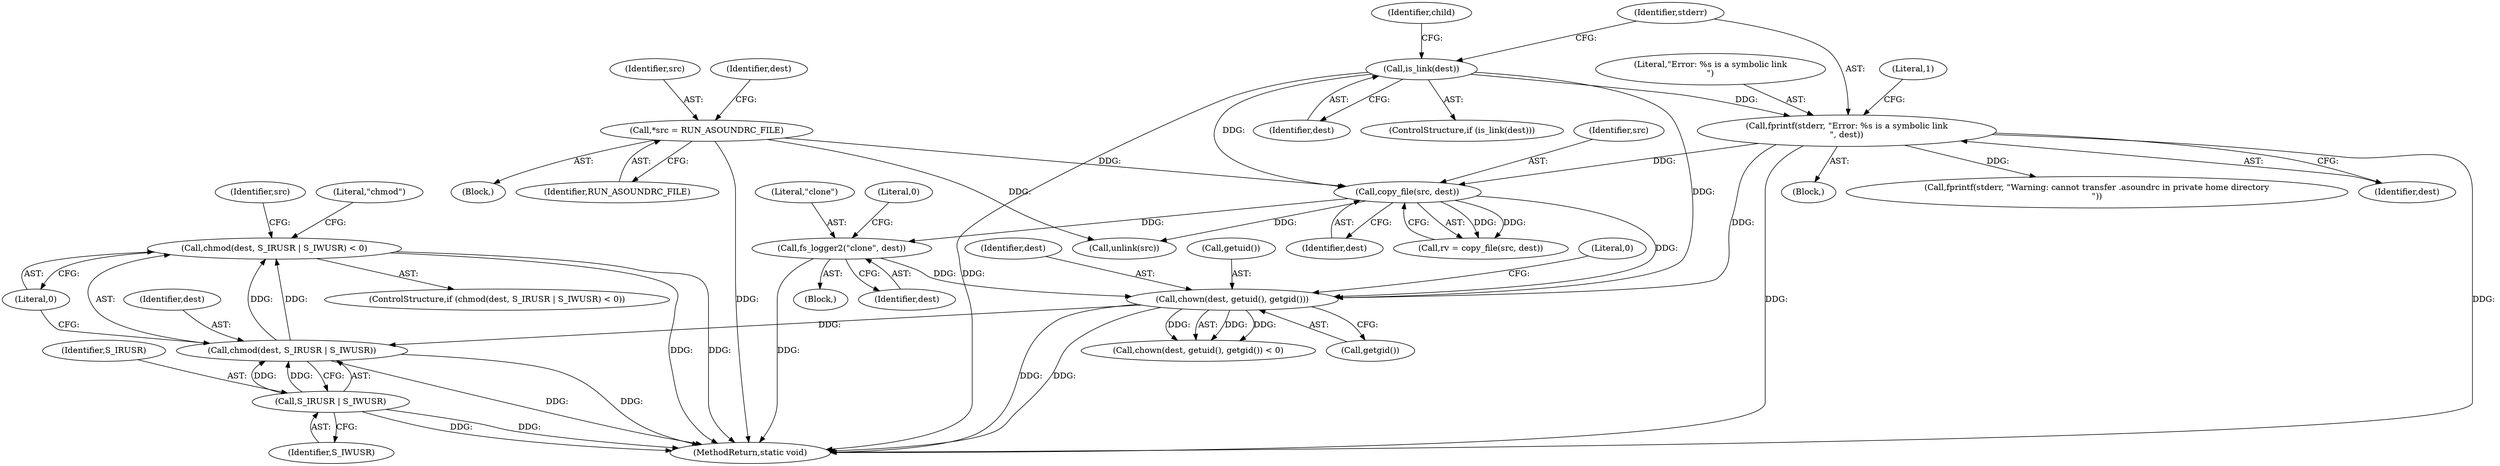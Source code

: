 digraph "0_firejail_903fd8a0789ca3cc3c21d84cd0282481515592ef@API" {
"1000180" [label="(Call,chmod(dest, S_IRUSR | S_IWUSR) < 0)"];
"1000181" [label="(Call,chmod(dest, S_IRUSR | S_IWUSR))"];
"1000172" [label="(Call,chown(dest, getuid(), getgid()))"];
"1000122" [label="(Call,is_link(dest))"];
"1000151" [label="(Call,copy_file(src, dest))"];
"1000104" [label="(Call,*src = RUN_ASOUNDRC_FILE)"];
"1000125" [label="(Call,fprintf(stderr, \"Error: %s is a symbolic link\n\", dest))"];
"1000161" [label="(Call,fs_logger2(\"clone\", dest))"];
"1000183" [label="(Call,S_IRUSR | S_IWUSR)"];
"1000173" [label="(Identifier,dest)"];
"1000133" [label="(Identifier,child)"];
"1000190" [label="(Identifier,src)"];
"1000161" [label="(Call,fs_logger2(\"clone\", dest))"];
"1000124" [label="(Block,)"];
"1000156" [label="(Call,fprintf(stderr, \"Warning: cannot transfer .asoundrc in private home directory\n\"))"];
"1000128" [label="(Identifier,dest)"];
"1000186" [label="(Literal,0)"];
"1000184" [label="(Identifier,S_IRUSR)"];
"1000123" [label="(Identifier,dest)"];
"1000125" [label="(Call,fprintf(stderr, \"Error: %s is a symbolic link\n\", dest))"];
"1000152" [label="(Identifier,src)"];
"1000182" [label="(Identifier,dest)"];
"1000174" [label="(Call,getuid())"];
"1000191" [label="(MethodReturn,static void)"];
"1000105" [label="(Identifier,src)"];
"1000162" [label="(Literal,\"clone\")"];
"1000171" [label="(Call,chown(dest, getuid(), getgid()) < 0)"];
"1000183" [label="(Call,S_IRUSR | S_IWUSR)"];
"1000127" [label="(Literal,\"Error: %s is a symbolic link\n\")"];
"1000126" [label="(Identifier,stderr)"];
"1000130" [label="(Literal,1)"];
"1000189" [label="(Call,unlink(src))"];
"1000176" [label="(Literal,0)"];
"1000121" [label="(ControlStructure,if (is_link(dest)))"];
"1000106" [label="(Identifier,RUN_ASOUNDRC_FILE)"];
"1000112" [label="(Identifier,dest)"];
"1000175" [label="(Call,getgid())"];
"1000180" [label="(Call,chmod(dest, S_IRUSR | S_IWUSR) < 0)"];
"1000149" [label="(Call,rv = copy_file(src, dest))"];
"1000153" [label="(Identifier,dest)"];
"1000102" [label="(Block,)"];
"1000163" [label="(Identifier,dest)"];
"1000122" [label="(Call,is_link(dest))"];
"1000188" [label="(Literal,\"chmod\")"];
"1000172" [label="(Call,chown(dest, getuid(), getgid()))"];
"1000160" [label="(Block,)"];
"1000179" [label="(ControlStructure,if (chmod(dest, S_IRUSR | S_IWUSR) < 0))"];
"1000181" [label="(Call,chmod(dest, S_IRUSR | S_IWUSR))"];
"1000104" [label="(Call,*src = RUN_ASOUNDRC_FILE)"];
"1000185" [label="(Identifier,S_IWUSR)"];
"1000151" [label="(Call,copy_file(src, dest))"];
"1000165" [label="(Literal,0)"];
"1000180" -> "1000179"  [label="AST: "];
"1000180" -> "1000186"  [label="CFG: "];
"1000181" -> "1000180"  [label="AST: "];
"1000186" -> "1000180"  [label="AST: "];
"1000188" -> "1000180"  [label="CFG: "];
"1000190" -> "1000180"  [label="CFG: "];
"1000180" -> "1000191"  [label="DDG: "];
"1000180" -> "1000191"  [label="DDG: "];
"1000181" -> "1000180"  [label="DDG: "];
"1000181" -> "1000180"  [label="DDG: "];
"1000181" -> "1000183"  [label="CFG: "];
"1000182" -> "1000181"  [label="AST: "];
"1000183" -> "1000181"  [label="AST: "];
"1000186" -> "1000181"  [label="CFG: "];
"1000181" -> "1000191"  [label="DDG: "];
"1000181" -> "1000191"  [label="DDG: "];
"1000172" -> "1000181"  [label="DDG: "];
"1000183" -> "1000181"  [label="DDG: "];
"1000183" -> "1000181"  [label="DDG: "];
"1000172" -> "1000171"  [label="AST: "];
"1000172" -> "1000175"  [label="CFG: "];
"1000173" -> "1000172"  [label="AST: "];
"1000174" -> "1000172"  [label="AST: "];
"1000175" -> "1000172"  [label="AST: "];
"1000176" -> "1000172"  [label="CFG: "];
"1000172" -> "1000191"  [label="DDG: "];
"1000172" -> "1000191"  [label="DDG: "];
"1000172" -> "1000171"  [label="DDG: "];
"1000172" -> "1000171"  [label="DDG: "];
"1000172" -> "1000171"  [label="DDG: "];
"1000122" -> "1000172"  [label="DDG: "];
"1000151" -> "1000172"  [label="DDG: "];
"1000125" -> "1000172"  [label="DDG: "];
"1000161" -> "1000172"  [label="DDG: "];
"1000122" -> "1000121"  [label="AST: "];
"1000122" -> "1000123"  [label="CFG: "];
"1000123" -> "1000122"  [label="AST: "];
"1000126" -> "1000122"  [label="CFG: "];
"1000133" -> "1000122"  [label="CFG: "];
"1000122" -> "1000191"  [label="DDG: "];
"1000122" -> "1000125"  [label="DDG: "];
"1000122" -> "1000151"  [label="DDG: "];
"1000151" -> "1000149"  [label="AST: "];
"1000151" -> "1000153"  [label="CFG: "];
"1000152" -> "1000151"  [label="AST: "];
"1000153" -> "1000151"  [label="AST: "];
"1000149" -> "1000151"  [label="CFG: "];
"1000151" -> "1000149"  [label="DDG: "];
"1000151" -> "1000149"  [label="DDG: "];
"1000104" -> "1000151"  [label="DDG: "];
"1000125" -> "1000151"  [label="DDG: "];
"1000151" -> "1000161"  [label="DDG: "];
"1000151" -> "1000189"  [label="DDG: "];
"1000104" -> "1000102"  [label="AST: "];
"1000104" -> "1000106"  [label="CFG: "];
"1000105" -> "1000104"  [label="AST: "];
"1000106" -> "1000104"  [label="AST: "];
"1000112" -> "1000104"  [label="CFG: "];
"1000104" -> "1000191"  [label="DDG: "];
"1000104" -> "1000189"  [label="DDG: "];
"1000125" -> "1000124"  [label="AST: "];
"1000125" -> "1000128"  [label="CFG: "];
"1000126" -> "1000125"  [label="AST: "];
"1000127" -> "1000125"  [label="AST: "];
"1000128" -> "1000125"  [label="AST: "];
"1000130" -> "1000125"  [label="CFG: "];
"1000125" -> "1000191"  [label="DDG: "];
"1000125" -> "1000191"  [label="DDG: "];
"1000125" -> "1000156"  [label="DDG: "];
"1000161" -> "1000160"  [label="AST: "];
"1000161" -> "1000163"  [label="CFG: "];
"1000162" -> "1000161"  [label="AST: "];
"1000163" -> "1000161"  [label="AST: "];
"1000165" -> "1000161"  [label="CFG: "];
"1000161" -> "1000191"  [label="DDG: "];
"1000183" -> "1000185"  [label="CFG: "];
"1000184" -> "1000183"  [label="AST: "];
"1000185" -> "1000183"  [label="AST: "];
"1000183" -> "1000191"  [label="DDG: "];
"1000183" -> "1000191"  [label="DDG: "];
}
